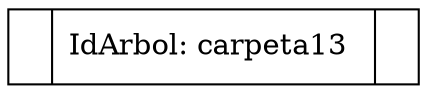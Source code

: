 digraph G{
node [shape = record];
rankdir = TD;
activo_carpeta13 [label= "<r0> | <cl1>IdArbol: carpeta13 &#92; | <r1> "];
}